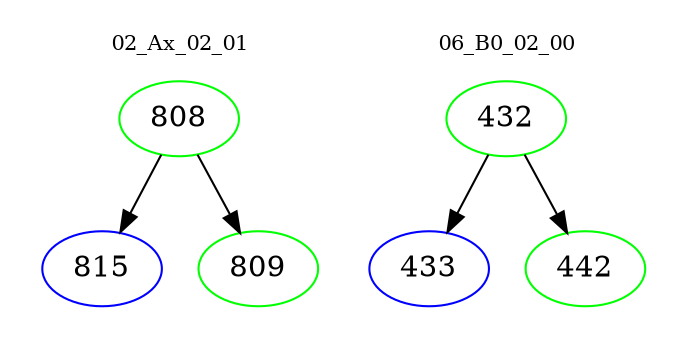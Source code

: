 digraph{
subgraph cluster_0 {
color = white
label = "02_Ax_02_01";
fontsize=10;
T0_808 [label="808", color="green"]
T0_808 -> T0_815 [color="black"]
T0_815 [label="815", color="blue"]
T0_808 -> T0_809 [color="black"]
T0_809 [label="809", color="green"]
}
subgraph cluster_1 {
color = white
label = "06_B0_02_00";
fontsize=10;
T1_432 [label="432", color="green"]
T1_432 -> T1_433 [color="black"]
T1_433 [label="433", color="blue"]
T1_432 -> T1_442 [color="black"]
T1_442 [label="442", color="green"]
}
}
